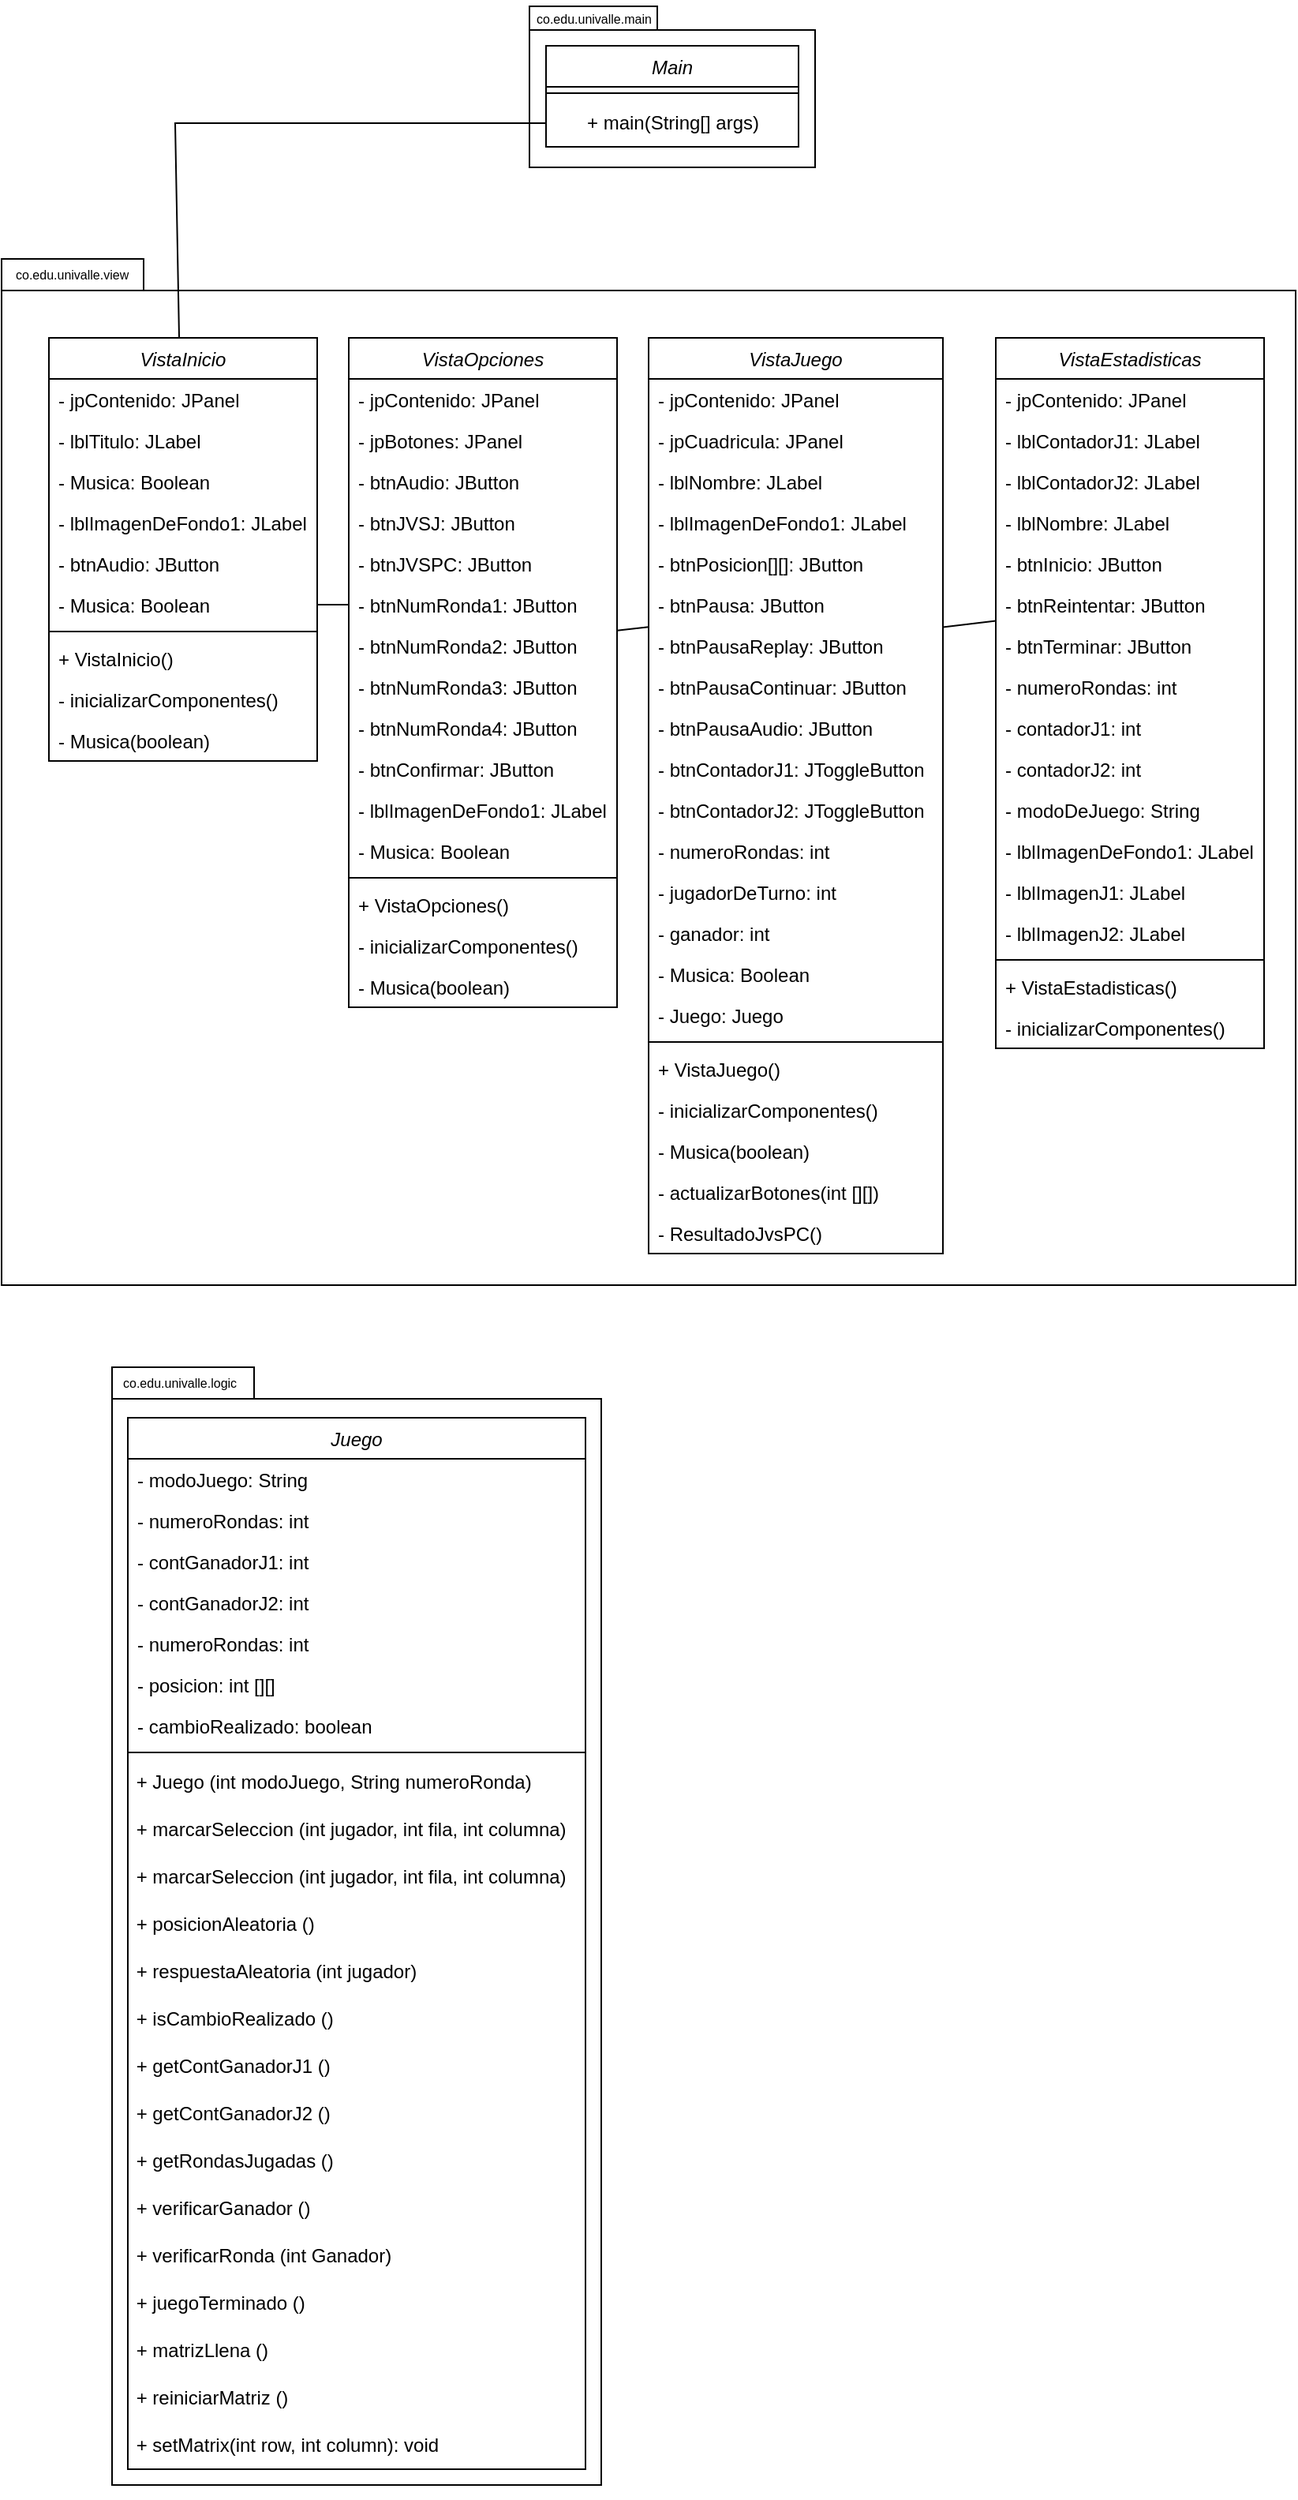 <mxfile version="21.2.7" type="github">
  <diagram id="C5RBs43oDa-KdzZeNtuy" name="Page-1">
    <mxGraphModel dx="2261" dy="756" grid="1" gridSize="10" guides="1" tooltips="1" connect="1" arrows="1" fold="1" page="1" pageScale="1" pageWidth="827" pageHeight="1169" math="0" shadow="0">
      <root>
        <mxCell id="WIyWlLk6GJQsqaUBKTNV-0" />
        <mxCell id="WIyWlLk6GJQsqaUBKTNV-1" parent="WIyWlLk6GJQsqaUBKTNV-0" />
        <mxCell id="8PjbYwyH08GuXPHLSJ2T-105" value="" style="shape=folder;fontStyle=1;spacingTop=10;tabWidth=81;tabHeight=15;tabPosition=left;html=1;whiteSpace=wrap;" parent="WIyWlLk6GJQsqaUBKTNV-1" vertex="1">
          <mxGeometry x="324.5" y="60" width="181" height="102" as="geometry" />
        </mxCell>
        <mxCell id="8PjbYwyH08GuXPHLSJ2T-106" value="" style="shape=folder;fontStyle=1;spacingTop=10;tabWidth=90;tabHeight=20;tabPosition=left;html=1;whiteSpace=wrap;" parent="WIyWlLk6GJQsqaUBKTNV-1" vertex="1">
          <mxGeometry x="60" y="922" width="310" height="708" as="geometry" />
        </mxCell>
        <mxCell id="8PjbYwyH08GuXPHLSJ2T-114" value="" style="shape=folder;fontStyle=1;spacingTop=10;tabWidth=90;tabHeight=20;tabPosition=left;html=1;whiteSpace=wrap;" parent="WIyWlLk6GJQsqaUBKTNV-1" vertex="1">
          <mxGeometry x="-10" y="220" width="820" height="650" as="geometry" />
        </mxCell>
        <mxCell id="8PjbYwyH08GuXPHLSJ2T-115" value="Main" style="swimlane;fontStyle=2;align=center;verticalAlign=top;childLayout=stackLayout;horizontal=1;startSize=26;horizontalStack=0;resizeParent=1;resizeLast=0;collapsible=1;marginBottom=0;rounded=0;shadow=0;strokeWidth=1;" parent="WIyWlLk6GJQsqaUBKTNV-1" vertex="1">
          <mxGeometry x="335" y="85" width="160" height="64" as="geometry">
            <mxRectangle x="300" y="50" width="160" height="26" as="alternateBounds" />
          </mxGeometry>
        </mxCell>
        <mxCell id="8PjbYwyH08GuXPHLSJ2T-116" value="" style="line;html=1;strokeWidth=1;align=left;verticalAlign=middle;spacingTop=-1;spacingLeft=3;spacingRight=3;rotatable=0;labelPosition=right;points=[];portConstraint=eastwest;" parent="8PjbYwyH08GuXPHLSJ2T-115" vertex="1">
          <mxGeometry y="26" width="160" height="8" as="geometry" />
        </mxCell>
        <mxCell id="8PjbYwyH08GuXPHLSJ2T-117" value="+ main(String[] args)" style="text;html=1;align=center;verticalAlign=middle;resizable=0;points=[];autosize=1;strokeColor=none;fillColor=none;" parent="8PjbYwyH08GuXPHLSJ2T-115" vertex="1">
          <mxGeometry y="34" width="160" height="30" as="geometry" />
        </mxCell>
        <mxCell id="8PjbYwyH08GuXPHLSJ2T-118" value="VistaOpciones" style="swimlane;fontStyle=2;align=center;verticalAlign=top;childLayout=stackLayout;horizontal=1;startSize=26;horizontalStack=0;resizeParent=1;resizeLast=0;collapsible=1;marginBottom=0;rounded=0;shadow=0;strokeWidth=1;" parent="WIyWlLk6GJQsqaUBKTNV-1" vertex="1">
          <mxGeometry x="210" y="270" width="170" height="424" as="geometry">
            <mxRectangle x="130" y="380" width="160" height="26" as="alternateBounds" />
          </mxGeometry>
        </mxCell>
        <mxCell id="8PjbYwyH08GuXPHLSJ2T-119" value="- jpContenido: JPanel" style="text;align=left;verticalAlign=top;spacingLeft=4;spacingRight=4;overflow=hidden;rotatable=0;points=[[0,0.5],[1,0.5]];portConstraint=eastwest;" parent="8PjbYwyH08GuXPHLSJ2T-118" vertex="1">
          <mxGeometry y="26" width="170" height="26" as="geometry" />
        </mxCell>
        <mxCell id="CeemszDnTe3rDk2QPJr--4" value="- jpBotones: JPanel" style="text;align=left;verticalAlign=top;spacingLeft=4;spacingRight=4;overflow=hidden;rotatable=0;points=[[0,0.5],[1,0.5]];portConstraint=eastwest;" vertex="1" parent="8PjbYwyH08GuXPHLSJ2T-118">
          <mxGeometry y="52" width="170" height="26" as="geometry" />
        </mxCell>
        <mxCell id="8PjbYwyH08GuXPHLSJ2T-121" value="- btnAudio: JButton" style="text;align=left;verticalAlign=top;spacingLeft=4;spacingRight=4;overflow=hidden;rotatable=0;points=[[0,0.5],[1,0.5]];portConstraint=eastwest;rounded=0;shadow=0;html=0;" parent="8PjbYwyH08GuXPHLSJ2T-118" vertex="1">
          <mxGeometry y="78" width="170" height="26" as="geometry" />
        </mxCell>
        <mxCell id="8PjbYwyH08GuXPHLSJ2T-122" value="- btnJVSJ: JButton" style="text;align=left;verticalAlign=top;spacingLeft=4;spacingRight=4;overflow=hidden;rotatable=0;points=[[0,0.5],[1,0.5]];portConstraint=eastwest;rounded=0;shadow=0;html=0;" parent="8PjbYwyH08GuXPHLSJ2T-118" vertex="1">
          <mxGeometry y="104" width="170" height="26" as="geometry" />
        </mxCell>
        <mxCell id="8PjbYwyH08GuXPHLSJ2T-210" value="- btnJVSPC: JButton" style="text;align=left;verticalAlign=top;spacingLeft=4;spacingRight=4;overflow=hidden;rotatable=0;points=[[0,0.5],[1,0.5]];portConstraint=eastwest;rounded=0;shadow=0;html=0;" parent="8PjbYwyH08GuXPHLSJ2T-118" vertex="1">
          <mxGeometry y="130" width="170" height="26" as="geometry" />
        </mxCell>
        <mxCell id="8PjbYwyH08GuXPHLSJ2T-211" value="- btnNumRonda1: JButton" style="text;align=left;verticalAlign=top;spacingLeft=4;spacingRight=4;overflow=hidden;rotatable=0;points=[[0,0.5],[1,0.5]];portConstraint=eastwest;rounded=0;shadow=0;html=0;" parent="8PjbYwyH08GuXPHLSJ2T-118" vertex="1">
          <mxGeometry y="156" width="170" height="26" as="geometry" />
        </mxCell>
        <mxCell id="8PjbYwyH08GuXPHLSJ2T-212" value="- btnNumRonda2: JButton" style="text;align=left;verticalAlign=top;spacingLeft=4;spacingRight=4;overflow=hidden;rotatable=0;points=[[0,0.5],[1,0.5]];portConstraint=eastwest;rounded=0;shadow=0;html=0;" parent="8PjbYwyH08GuXPHLSJ2T-118" vertex="1">
          <mxGeometry y="182" width="170" height="26" as="geometry" />
        </mxCell>
        <mxCell id="8PjbYwyH08GuXPHLSJ2T-213" value="- btnNumRonda3: JButton" style="text;align=left;verticalAlign=top;spacingLeft=4;spacingRight=4;overflow=hidden;rotatable=0;points=[[0,0.5],[1,0.5]];portConstraint=eastwest;rounded=0;shadow=0;html=0;" parent="8PjbYwyH08GuXPHLSJ2T-118" vertex="1">
          <mxGeometry y="208" width="170" height="26" as="geometry" />
        </mxCell>
        <mxCell id="8PjbYwyH08GuXPHLSJ2T-214" value="- btnNumRonda4: JButton" style="text;align=left;verticalAlign=top;spacingLeft=4;spacingRight=4;overflow=hidden;rotatable=0;points=[[0,0.5],[1,0.5]];portConstraint=eastwest;rounded=0;shadow=0;html=0;" parent="8PjbYwyH08GuXPHLSJ2T-118" vertex="1">
          <mxGeometry y="234" width="170" height="26" as="geometry" />
        </mxCell>
        <mxCell id="CeemszDnTe3rDk2QPJr--5" value="- btnConfirmar: JButton" style="text;align=left;verticalAlign=top;spacingLeft=4;spacingRight=4;overflow=hidden;rotatable=0;points=[[0,0.5],[1,0.5]];portConstraint=eastwest;rounded=0;shadow=0;html=0;" vertex="1" parent="8PjbYwyH08GuXPHLSJ2T-118">
          <mxGeometry y="260" width="170" height="26" as="geometry" />
        </mxCell>
        <mxCell id="CeemszDnTe3rDk2QPJr--6" value="- lblImagenDeFondo1: JLabel" style="text;align=left;verticalAlign=top;spacingLeft=4;spacingRight=4;overflow=hidden;rotatable=0;points=[[0,0.5],[1,0.5]];portConstraint=eastwest;rounded=0;shadow=0;html=0;" vertex="1" parent="8PjbYwyH08GuXPHLSJ2T-118">
          <mxGeometry y="286" width="170" height="26" as="geometry" />
        </mxCell>
        <mxCell id="CeemszDnTe3rDk2QPJr--7" value="- Musica: Boolean" style="text;align=left;verticalAlign=top;spacingLeft=4;spacingRight=4;overflow=hidden;rotatable=0;points=[[0,0.5],[1,0.5]];portConstraint=eastwest;rounded=0;shadow=0;html=0;" vertex="1" parent="8PjbYwyH08GuXPHLSJ2T-118">
          <mxGeometry y="312" width="170" height="26" as="geometry" />
        </mxCell>
        <mxCell id="8PjbYwyH08GuXPHLSJ2T-123" value="" style="line;html=1;strokeWidth=1;align=left;verticalAlign=middle;spacingTop=-1;spacingLeft=3;spacingRight=3;rotatable=0;labelPosition=right;points=[];portConstraint=eastwest;" parent="8PjbYwyH08GuXPHLSJ2T-118" vertex="1">
          <mxGeometry y="338" width="170" height="8" as="geometry" />
        </mxCell>
        <mxCell id="8PjbYwyH08GuXPHLSJ2T-124" value="+ VistaOpciones()" style="text;align=left;verticalAlign=top;spacingLeft=4;spacingRight=4;overflow=hidden;rotatable=0;points=[[0,0.5],[1,0.5]];portConstraint=eastwest;" parent="8PjbYwyH08GuXPHLSJ2T-118" vertex="1">
          <mxGeometry y="346" width="170" height="26" as="geometry" />
        </mxCell>
        <mxCell id="8PjbYwyH08GuXPHLSJ2T-125" value="- inicializarComponentes()" style="text;align=left;verticalAlign=top;spacingLeft=4;spacingRight=4;overflow=hidden;rotatable=0;points=[[0,0.5],[1,0.5]];portConstraint=eastwest;" parent="8PjbYwyH08GuXPHLSJ2T-118" vertex="1">
          <mxGeometry y="372" width="170" height="26" as="geometry" />
        </mxCell>
        <mxCell id="CeemszDnTe3rDk2QPJr--1" value="- Musica(boolean)" style="text;align=left;verticalAlign=top;spacingLeft=4;spacingRight=4;overflow=hidden;rotatable=0;points=[[0,0.5],[1,0.5]];portConstraint=eastwest;" vertex="1" parent="8PjbYwyH08GuXPHLSJ2T-118">
          <mxGeometry y="398" width="170" height="26" as="geometry" />
        </mxCell>
        <mxCell id="8PjbYwyH08GuXPHLSJ2T-126" value="Juego" style="swimlane;fontStyle=2;align=center;verticalAlign=top;childLayout=stackLayout;horizontal=1;startSize=26;horizontalStack=0;resizeParent=1;resizeLast=0;collapsible=1;marginBottom=0;rounded=0;shadow=0;strokeWidth=1;" parent="WIyWlLk6GJQsqaUBKTNV-1" vertex="1">
          <mxGeometry x="70" y="954" width="290" height="666" as="geometry">
            <mxRectangle x="340" y="380" width="170" height="26" as="alternateBounds" />
          </mxGeometry>
        </mxCell>
        <mxCell id="8PjbYwyH08GuXPHLSJ2T-138" value="- modoJuego: String" style="text;align=left;verticalAlign=top;spacingLeft=4;spacingRight=4;overflow=hidden;rotatable=0;points=[[0,0.5],[1,0.5]];portConstraint=eastwest;" parent="8PjbYwyH08GuXPHLSJ2T-126" vertex="1">
          <mxGeometry y="26" width="290" height="26" as="geometry" />
        </mxCell>
        <mxCell id="8PjbYwyH08GuXPHLSJ2T-139" value="- numeroRondas: int" style="text;align=left;verticalAlign=top;spacingLeft=4;spacingRight=4;overflow=hidden;rotatable=0;points=[[0,0.5],[1,0.5]];portConstraint=eastwest;" parent="8PjbYwyH08GuXPHLSJ2T-126" vertex="1">
          <mxGeometry y="52" width="290" height="26" as="geometry" />
        </mxCell>
        <mxCell id="CeemszDnTe3rDk2QPJr--27" value="- contGanadorJ1: int" style="text;align=left;verticalAlign=top;spacingLeft=4;spacingRight=4;overflow=hidden;rotatable=0;points=[[0,0.5],[1,0.5]];portConstraint=eastwest;" vertex="1" parent="8PjbYwyH08GuXPHLSJ2T-126">
          <mxGeometry y="78" width="290" height="26" as="geometry" />
        </mxCell>
        <mxCell id="CeemszDnTe3rDk2QPJr--28" value="- contGanadorJ2: int" style="text;align=left;verticalAlign=top;spacingLeft=4;spacingRight=4;overflow=hidden;rotatable=0;points=[[0,0.5],[1,0.5]];portConstraint=eastwest;" vertex="1" parent="8PjbYwyH08GuXPHLSJ2T-126">
          <mxGeometry y="104" width="290" height="26" as="geometry" />
        </mxCell>
        <mxCell id="CeemszDnTe3rDk2QPJr--29" value="- numeroRondas: int" style="text;align=left;verticalAlign=top;spacingLeft=4;spacingRight=4;overflow=hidden;rotatable=0;points=[[0,0.5],[1,0.5]];portConstraint=eastwest;" vertex="1" parent="8PjbYwyH08GuXPHLSJ2T-126">
          <mxGeometry y="130" width="290" height="26" as="geometry" />
        </mxCell>
        <mxCell id="CeemszDnTe3rDk2QPJr--30" value="- posicion: int [][]" style="text;align=left;verticalAlign=top;spacingLeft=4;spacingRight=4;overflow=hidden;rotatable=0;points=[[0,0.5],[1,0.5]];portConstraint=eastwest;" vertex="1" parent="8PjbYwyH08GuXPHLSJ2T-126">
          <mxGeometry y="156" width="290" height="26" as="geometry" />
        </mxCell>
        <mxCell id="CeemszDnTe3rDk2QPJr--31" value="- cambioRealizado: boolean" style="text;align=left;verticalAlign=top;spacingLeft=4;spacingRight=4;overflow=hidden;rotatable=0;points=[[0,0.5],[1,0.5]];portConstraint=eastwest;" vertex="1" parent="8PjbYwyH08GuXPHLSJ2T-126">
          <mxGeometry y="182" width="290" height="26" as="geometry" />
        </mxCell>
        <mxCell id="8PjbYwyH08GuXPHLSJ2T-142" value="" style="line;html=1;strokeWidth=1;align=left;verticalAlign=middle;spacingTop=-1;spacingLeft=3;spacingRight=3;rotatable=0;labelPosition=right;points=[];portConstraint=eastwest;" parent="8PjbYwyH08GuXPHLSJ2T-126" vertex="1">
          <mxGeometry y="208" width="290" height="8" as="geometry" />
        </mxCell>
        <mxCell id="8PjbYwyH08GuXPHLSJ2T-143" value="&amp;nbsp;+ Juego (int modoJuego, String numeroRonda)" style="text;html=1;align=left;verticalAlign=middle;resizable=0;points=[];autosize=1;strokeColor=none;fillColor=none;" parent="8PjbYwyH08GuXPHLSJ2T-126" vertex="1">
          <mxGeometry y="216" width="290" height="30" as="geometry" />
        </mxCell>
        <mxCell id="CeemszDnTe3rDk2QPJr--32" value="&amp;nbsp;+ marcarSeleccion (int jugador, int fila, int columna)" style="text;html=1;align=left;verticalAlign=middle;resizable=0;points=[];autosize=1;strokeColor=none;fillColor=none;" vertex="1" parent="8PjbYwyH08GuXPHLSJ2T-126">
          <mxGeometry y="246" width="290" height="30" as="geometry" />
        </mxCell>
        <mxCell id="CeemszDnTe3rDk2QPJr--33" value="&amp;nbsp;+ marcarSeleccion (int jugador, int fila, int columna)" style="text;html=1;align=left;verticalAlign=middle;resizable=0;points=[];autosize=1;strokeColor=none;fillColor=none;" vertex="1" parent="8PjbYwyH08GuXPHLSJ2T-126">
          <mxGeometry y="276" width="290" height="30" as="geometry" />
        </mxCell>
        <mxCell id="CeemszDnTe3rDk2QPJr--34" value="&amp;nbsp;+ posicionAleatoria ()" style="text;html=1;align=left;verticalAlign=middle;resizable=0;points=[];autosize=1;strokeColor=none;fillColor=none;" vertex="1" parent="8PjbYwyH08GuXPHLSJ2T-126">
          <mxGeometry y="306" width="290" height="30" as="geometry" />
        </mxCell>
        <mxCell id="CeemszDnTe3rDk2QPJr--35" value="&amp;nbsp;+ respuestaAleatoria (int jugador)" style="text;html=1;align=left;verticalAlign=middle;resizable=0;points=[];autosize=1;strokeColor=none;fillColor=none;" vertex="1" parent="8PjbYwyH08GuXPHLSJ2T-126">
          <mxGeometry y="336" width="290" height="30" as="geometry" />
        </mxCell>
        <mxCell id="CeemszDnTe3rDk2QPJr--36" value="&amp;nbsp;+ isCambioRealizado ()" style="text;html=1;align=left;verticalAlign=middle;resizable=0;points=[];autosize=1;strokeColor=none;fillColor=none;" vertex="1" parent="8PjbYwyH08GuXPHLSJ2T-126">
          <mxGeometry y="366" width="290" height="30" as="geometry" />
        </mxCell>
        <mxCell id="CeemszDnTe3rDk2QPJr--37" value="&amp;nbsp;+ getContGanadorJ1 ()" style="text;html=1;align=left;verticalAlign=middle;resizable=0;points=[];autosize=1;strokeColor=none;fillColor=none;" vertex="1" parent="8PjbYwyH08GuXPHLSJ2T-126">
          <mxGeometry y="396" width="290" height="30" as="geometry" />
        </mxCell>
        <mxCell id="CeemszDnTe3rDk2QPJr--38" value="&amp;nbsp;+ getContGanadorJ2 ()" style="text;html=1;align=left;verticalAlign=middle;resizable=0;points=[];autosize=1;strokeColor=none;fillColor=none;" vertex="1" parent="8PjbYwyH08GuXPHLSJ2T-126">
          <mxGeometry y="426" width="290" height="30" as="geometry" />
        </mxCell>
        <mxCell id="CeemszDnTe3rDk2QPJr--39" value="&amp;nbsp;+ getRondasJugadas ()" style="text;html=1;align=left;verticalAlign=middle;resizable=0;points=[];autosize=1;strokeColor=none;fillColor=none;" vertex="1" parent="8PjbYwyH08GuXPHLSJ2T-126">
          <mxGeometry y="456" width="290" height="30" as="geometry" />
        </mxCell>
        <mxCell id="CeemszDnTe3rDk2QPJr--41" value="&amp;nbsp;+ verificarGanador ()" style="text;html=1;align=left;verticalAlign=middle;resizable=0;points=[];autosize=1;strokeColor=none;fillColor=none;" vertex="1" parent="8PjbYwyH08GuXPHLSJ2T-126">
          <mxGeometry y="486" width="290" height="30" as="geometry" />
        </mxCell>
        <mxCell id="CeemszDnTe3rDk2QPJr--42" value="&amp;nbsp;+ verificarRonda (int Ganador)" style="text;html=1;align=left;verticalAlign=middle;resizable=0;points=[];autosize=1;strokeColor=none;fillColor=none;" vertex="1" parent="8PjbYwyH08GuXPHLSJ2T-126">
          <mxGeometry y="516" width="290" height="30" as="geometry" />
        </mxCell>
        <mxCell id="CeemszDnTe3rDk2QPJr--43" value="&amp;nbsp;+ juegoTerminado ()" style="text;html=1;align=left;verticalAlign=middle;resizable=0;points=[];autosize=1;strokeColor=none;fillColor=none;" vertex="1" parent="8PjbYwyH08GuXPHLSJ2T-126">
          <mxGeometry y="546" width="290" height="30" as="geometry" />
        </mxCell>
        <mxCell id="CeemszDnTe3rDk2QPJr--44" value="&amp;nbsp;+ matrizLlena ()" style="text;html=1;align=left;verticalAlign=middle;resizable=0;points=[];autosize=1;strokeColor=none;fillColor=none;" vertex="1" parent="8PjbYwyH08GuXPHLSJ2T-126">
          <mxGeometry y="576" width="290" height="30" as="geometry" />
        </mxCell>
        <mxCell id="CeemszDnTe3rDk2QPJr--45" value="&amp;nbsp;+ reiniciarMatriz ()" style="text;html=1;align=left;verticalAlign=middle;resizable=0;points=[];autosize=1;strokeColor=none;fillColor=none;" vertex="1" parent="8PjbYwyH08GuXPHLSJ2T-126">
          <mxGeometry y="606" width="290" height="30" as="geometry" />
        </mxCell>
        <mxCell id="8PjbYwyH08GuXPHLSJ2T-144" value="&amp;nbsp;+ setMatrix(int row, int column): void" style="text;html=1;align=left;verticalAlign=middle;resizable=0;points=[];autosize=1;strokeColor=none;fillColor=none;" parent="8PjbYwyH08GuXPHLSJ2T-126" vertex="1">
          <mxGeometry y="636" width="290" height="30" as="geometry" />
        </mxCell>
        <mxCell id="8PjbYwyH08GuXPHLSJ2T-150" value="VistaInicio" style="swimlane;fontStyle=2;align=center;verticalAlign=top;childLayout=stackLayout;horizontal=1;startSize=26;horizontalStack=0;resizeParent=1;resizeLast=0;collapsible=1;marginBottom=0;rounded=0;shadow=0;strokeWidth=1;" parent="WIyWlLk6GJQsqaUBKTNV-1" vertex="1">
          <mxGeometry x="20" y="270" width="170" height="268" as="geometry">
            <mxRectangle x="550" y="140" width="160" height="26" as="alternateBounds" />
          </mxGeometry>
        </mxCell>
        <mxCell id="8PjbYwyH08GuXPHLSJ2T-151" value="- jpContenido: JPanel" style="text;align=left;verticalAlign=top;spacingLeft=4;spacingRight=4;overflow=hidden;rotatable=0;points=[[0,0.5],[1,0.5]];portConstraint=eastwest;" parent="8PjbYwyH08GuXPHLSJ2T-150" vertex="1">
          <mxGeometry y="26" width="170" height="26" as="geometry" />
        </mxCell>
        <mxCell id="8PjbYwyH08GuXPHLSJ2T-152" value="- lblTitulo: JLabel" style="text;align=left;verticalAlign=top;spacingLeft=4;spacingRight=4;overflow=hidden;rotatable=0;points=[[0,0.5],[1,0.5]];portConstraint=eastwest;" parent="8PjbYwyH08GuXPHLSJ2T-150" vertex="1">
          <mxGeometry y="52" width="170" height="26" as="geometry" />
        </mxCell>
        <mxCell id="CeemszDnTe3rDk2QPJr--2" value="- Musica: Boolean" style="text;align=left;verticalAlign=top;spacingLeft=4;spacingRight=4;overflow=hidden;rotatable=0;points=[[0,0.5],[1,0.5]];portConstraint=eastwest;rounded=0;shadow=0;html=0;" vertex="1" parent="8PjbYwyH08GuXPHLSJ2T-150">
          <mxGeometry y="78" width="170" height="26" as="geometry" />
        </mxCell>
        <mxCell id="8PjbYwyH08GuXPHLSJ2T-154" value="- lblImagenDeFondo1: JLabel" style="text;align=left;verticalAlign=top;spacingLeft=4;spacingRight=4;overflow=hidden;rotatable=0;points=[[0,0.5],[1,0.5]];portConstraint=eastwest;rounded=0;shadow=0;html=0;" parent="8PjbYwyH08GuXPHLSJ2T-150" vertex="1">
          <mxGeometry y="104" width="170" height="26" as="geometry" />
        </mxCell>
        <mxCell id="8PjbYwyH08GuXPHLSJ2T-155" value="- btnAudio: JButton" style="text;align=left;verticalAlign=top;spacingLeft=4;spacingRight=4;overflow=hidden;rotatable=0;points=[[0,0.5],[1,0.5]];portConstraint=eastwest;rounded=0;shadow=0;html=0;" parent="8PjbYwyH08GuXPHLSJ2T-150" vertex="1">
          <mxGeometry y="130" width="170" height="26" as="geometry" />
        </mxCell>
        <mxCell id="CeemszDnTe3rDk2QPJr--3" value="- Musica: Boolean" style="text;align=left;verticalAlign=top;spacingLeft=4;spacingRight=4;overflow=hidden;rotatable=0;points=[[0,0.5],[1,0.5]];portConstraint=eastwest;rounded=0;shadow=0;html=0;" vertex="1" parent="8PjbYwyH08GuXPHLSJ2T-150">
          <mxGeometry y="156" width="170" height="26" as="geometry" />
        </mxCell>
        <mxCell id="8PjbYwyH08GuXPHLSJ2T-156" value="" style="line;html=1;strokeWidth=1;align=left;verticalAlign=middle;spacingTop=-1;spacingLeft=3;spacingRight=3;rotatable=0;labelPosition=right;points=[];portConstraint=eastwest;" parent="8PjbYwyH08GuXPHLSJ2T-150" vertex="1">
          <mxGeometry y="182" width="170" height="8" as="geometry" />
        </mxCell>
        <mxCell id="8PjbYwyH08GuXPHLSJ2T-157" value="+ VistaInicio()" style="text;align=left;verticalAlign=top;spacingLeft=4;spacingRight=4;overflow=hidden;rotatable=0;points=[[0,0.5],[1,0.5]];portConstraint=eastwest;" parent="8PjbYwyH08GuXPHLSJ2T-150" vertex="1">
          <mxGeometry y="190" width="170" height="26" as="geometry" />
        </mxCell>
        <mxCell id="8PjbYwyH08GuXPHLSJ2T-158" value="- inicializarComponentes()" style="text;align=left;verticalAlign=top;spacingLeft=4;spacingRight=4;overflow=hidden;rotatable=0;points=[[0,0.5],[1,0.5]];portConstraint=eastwest;" parent="8PjbYwyH08GuXPHLSJ2T-150" vertex="1">
          <mxGeometry y="216" width="170" height="26" as="geometry" />
        </mxCell>
        <mxCell id="CeemszDnTe3rDk2QPJr--0" value="- Musica(boolean)" style="text;align=left;verticalAlign=top;spacingLeft=4;spacingRight=4;overflow=hidden;rotatable=0;points=[[0,0.5],[1,0.5]];portConstraint=eastwest;" vertex="1" parent="8PjbYwyH08GuXPHLSJ2T-150">
          <mxGeometry y="242" width="170" height="26" as="geometry" />
        </mxCell>
        <mxCell id="8PjbYwyH08GuXPHLSJ2T-159" value="VistaJuego" style="swimlane;fontStyle=2;align=center;verticalAlign=top;childLayout=stackLayout;horizontal=1;startSize=26;horizontalStack=0;resizeParent=1;resizeLast=0;collapsible=1;marginBottom=0;rounded=0;shadow=0;strokeWidth=1;" parent="WIyWlLk6GJQsqaUBKTNV-1" vertex="1">
          <mxGeometry x="400" y="270" width="186.5" height="580" as="geometry">
            <mxRectangle x="550" y="140" width="160" height="26" as="alternateBounds" />
          </mxGeometry>
        </mxCell>
        <mxCell id="8PjbYwyH08GuXPHLSJ2T-160" value="- jpContenido: JPanel" style="text;align=left;verticalAlign=top;spacingLeft=4;spacingRight=4;overflow=hidden;rotatable=0;points=[[0,0.5],[1,0.5]];portConstraint=eastwest;" parent="8PjbYwyH08GuXPHLSJ2T-159" vertex="1">
          <mxGeometry y="26" width="186.5" height="26" as="geometry" />
        </mxCell>
        <mxCell id="8PjbYwyH08GuXPHLSJ2T-216" value="- jpCuadricula: JPanel" style="text;align=left;verticalAlign=top;spacingLeft=4;spacingRight=4;overflow=hidden;rotatable=0;points=[[0,0.5],[1,0.5]];portConstraint=eastwest;" parent="8PjbYwyH08GuXPHLSJ2T-159" vertex="1">
          <mxGeometry y="52" width="186.5" height="26" as="geometry" />
        </mxCell>
        <mxCell id="8PjbYwyH08GuXPHLSJ2T-161" value="- lblNombre: JLabel" style="text;align=left;verticalAlign=top;spacingLeft=4;spacingRight=4;overflow=hidden;rotatable=0;points=[[0,0.5],[1,0.5]];portConstraint=eastwest;" parent="8PjbYwyH08GuXPHLSJ2T-159" vertex="1">
          <mxGeometry y="78" width="186.5" height="26" as="geometry" />
        </mxCell>
        <mxCell id="CeemszDnTe3rDk2QPJr--9" value="- lblImagenDeFondo1: JLabel" style="text;align=left;verticalAlign=top;spacingLeft=4;spacingRight=4;overflow=hidden;rotatable=0;points=[[0,0.5],[1,0.5]];portConstraint=eastwest;rounded=0;shadow=0;html=0;" vertex="1" parent="8PjbYwyH08GuXPHLSJ2T-159">
          <mxGeometry y="104" width="186.5" height="26" as="geometry" />
        </mxCell>
        <mxCell id="M9V2sogQ8tPhDaWepZtw-0" value="- btnPosicion[][]: JButton" style="text;align=left;verticalAlign=top;spacingLeft=4;spacingRight=4;overflow=hidden;rotatable=0;points=[[0,0.5],[1,0.5]];portConstraint=eastwest;rounded=0;shadow=0;html=0;" parent="8PjbYwyH08GuXPHLSJ2T-159" vertex="1">
          <mxGeometry y="130" width="186.5" height="26" as="geometry" />
        </mxCell>
        <mxCell id="8PjbYwyH08GuXPHLSJ2T-224" value="- btnPausa: JButton" style="text;align=left;verticalAlign=top;spacingLeft=4;spacingRight=4;overflow=hidden;rotatable=0;points=[[0,0.5],[1,0.5]];portConstraint=eastwest;rounded=0;shadow=0;html=0;" parent="8PjbYwyH08GuXPHLSJ2T-159" vertex="1">
          <mxGeometry y="156" width="186.5" height="26" as="geometry" />
        </mxCell>
        <mxCell id="CeemszDnTe3rDk2QPJr--10" value="- btnPausaReplay: JButton" style="text;align=left;verticalAlign=top;spacingLeft=4;spacingRight=4;overflow=hidden;rotatable=0;points=[[0,0.5],[1,0.5]];portConstraint=eastwest;rounded=0;shadow=0;html=0;" vertex="1" parent="8PjbYwyH08GuXPHLSJ2T-159">
          <mxGeometry y="182" width="186.5" height="26" as="geometry" />
        </mxCell>
        <mxCell id="CeemszDnTe3rDk2QPJr--11" value="- btnPausaContinuar: JButton" style="text;align=left;verticalAlign=top;spacingLeft=4;spacingRight=4;overflow=hidden;rotatable=0;points=[[0,0.5],[1,0.5]];portConstraint=eastwest;rounded=0;shadow=0;html=0;" vertex="1" parent="8PjbYwyH08GuXPHLSJ2T-159">
          <mxGeometry y="208" width="186.5" height="26" as="geometry" />
        </mxCell>
        <mxCell id="CeemszDnTe3rDk2QPJr--12" value="- btnPausaAudio: JButton" style="text;align=left;verticalAlign=top;spacingLeft=4;spacingRight=4;overflow=hidden;rotatable=0;points=[[0,0.5],[1,0.5]];portConstraint=eastwest;rounded=0;shadow=0;html=0;" vertex="1" parent="8PjbYwyH08GuXPHLSJ2T-159">
          <mxGeometry y="234" width="186.5" height="26" as="geometry" />
        </mxCell>
        <mxCell id="8PjbYwyH08GuXPHLSJ2T-163" value="- btnContadorJ1: JToggleButton" style="text;align=left;verticalAlign=top;spacingLeft=4;spacingRight=4;overflow=hidden;rotatable=0;points=[[0,0.5],[1,0.5]];portConstraint=eastwest;" parent="8PjbYwyH08GuXPHLSJ2T-159" vertex="1">
          <mxGeometry y="260" width="186.5" height="26" as="geometry" />
        </mxCell>
        <mxCell id="8PjbYwyH08GuXPHLSJ2T-221" value="- btnContadorJ2: JToggleButton" style="text;align=left;verticalAlign=top;spacingLeft=4;spacingRight=4;overflow=hidden;rotatable=0;points=[[0,0.5],[1,0.5]];portConstraint=eastwest;" parent="8PjbYwyH08GuXPHLSJ2T-159" vertex="1">
          <mxGeometry y="286" width="186.5" height="26" as="geometry" />
        </mxCell>
        <mxCell id="nbXhEYv10F1pVbuz2Mw6-0" value="- numeroRondas: int" style="text;align=left;verticalAlign=top;spacingLeft=4;spacingRight=4;overflow=hidden;rotatable=0;points=[[0,0.5],[1,0.5]];portConstraint=eastwest;" parent="8PjbYwyH08GuXPHLSJ2T-159" vertex="1">
          <mxGeometry y="312" width="186.5" height="26" as="geometry" />
        </mxCell>
        <mxCell id="nbXhEYv10F1pVbuz2Mw6-1" value="- jugadorDeTurno: int" style="text;align=left;verticalAlign=top;spacingLeft=4;spacingRight=4;overflow=hidden;rotatable=0;points=[[0,0.5],[1,0.5]];portConstraint=eastwest;" parent="8PjbYwyH08GuXPHLSJ2T-159" vertex="1">
          <mxGeometry y="338" width="186.5" height="26" as="geometry" />
        </mxCell>
        <mxCell id="CeemszDnTe3rDk2QPJr--13" value="- ganador: int" style="text;align=left;verticalAlign=top;spacingLeft=4;spacingRight=4;overflow=hidden;rotatable=0;points=[[0,0.5],[1,0.5]];portConstraint=eastwest;" vertex="1" parent="8PjbYwyH08GuXPHLSJ2T-159">
          <mxGeometry y="364" width="186.5" height="26" as="geometry" />
        </mxCell>
        <mxCell id="CeemszDnTe3rDk2QPJr--14" value="- Musica: Boolean" style="text;align=left;verticalAlign=top;spacingLeft=4;spacingRight=4;overflow=hidden;rotatable=0;points=[[0,0.5],[1,0.5]];portConstraint=eastwest;rounded=0;shadow=0;html=0;" vertex="1" parent="8PjbYwyH08GuXPHLSJ2T-159">
          <mxGeometry y="390" width="186.5" height="26" as="geometry" />
        </mxCell>
        <mxCell id="CeemszDnTe3rDk2QPJr--15" value="- Juego: Juego" style="text;align=left;verticalAlign=top;spacingLeft=4;spacingRight=4;overflow=hidden;rotatable=0;points=[[0,0.5],[1,0.5]];portConstraint=eastwest;rounded=0;shadow=0;html=0;" vertex="1" parent="8PjbYwyH08GuXPHLSJ2T-159">
          <mxGeometry y="416" width="186.5" height="26" as="geometry" />
        </mxCell>
        <mxCell id="8PjbYwyH08GuXPHLSJ2T-168" value="" style="line;html=1;strokeWidth=1;align=left;verticalAlign=middle;spacingTop=-1;spacingLeft=3;spacingRight=3;rotatable=0;labelPosition=right;points=[];portConstraint=eastwest;" parent="8PjbYwyH08GuXPHLSJ2T-159" vertex="1">
          <mxGeometry y="442" width="186.5" height="8" as="geometry" />
        </mxCell>
        <mxCell id="8PjbYwyH08GuXPHLSJ2T-169" value="+ VistaJuego()" style="text;align=left;verticalAlign=top;spacingLeft=4;spacingRight=4;overflow=hidden;rotatable=0;points=[[0,0.5],[1,0.5]];portConstraint=eastwest;" parent="8PjbYwyH08GuXPHLSJ2T-159" vertex="1">
          <mxGeometry y="450" width="186.5" height="26" as="geometry" />
        </mxCell>
        <mxCell id="8PjbYwyH08GuXPHLSJ2T-170" value="- inicializarComponentes()" style="text;align=left;verticalAlign=top;spacingLeft=4;spacingRight=4;overflow=hidden;rotatable=0;points=[[0,0.5],[1,0.5]];portConstraint=eastwest;" parent="8PjbYwyH08GuXPHLSJ2T-159" vertex="1">
          <mxGeometry y="476" width="186.5" height="26" as="geometry" />
        </mxCell>
        <mxCell id="CeemszDnTe3rDk2QPJr--16" value="- Musica(boolean)" style="text;align=left;verticalAlign=top;spacingLeft=4;spacingRight=4;overflow=hidden;rotatable=0;points=[[0,0.5],[1,0.5]];portConstraint=eastwest;" vertex="1" parent="8PjbYwyH08GuXPHLSJ2T-159">
          <mxGeometry y="502" width="186.5" height="26" as="geometry" />
        </mxCell>
        <mxCell id="CeemszDnTe3rDk2QPJr--17" value="- actualizarBotones(int [][])" style="text;align=left;verticalAlign=top;spacingLeft=4;spacingRight=4;overflow=hidden;rotatable=0;points=[[0,0.5],[1,0.5]];portConstraint=eastwest;" vertex="1" parent="8PjbYwyH08GuXPHLSJ2T-159">
          <mxGeometry y="528" width="186.5" height="26" as="geometry" />
        </mxCell>
        <mxCell id="CeemszDnTe3rDk2QPJr--18" value="- ResultadoJvsPC()" style="text;align=left;verticalAlign=top;spacingLeft=4;spacingRight=4;overflow=hidden;rotatable=0;points=[[0,0.5],[1,0.5]];portConstraint=eastwest;" vertex="1" parent="8PjbYwyH08GuXPHLSJ2T-159">
          <mxGeometry y="554" width="186.5" height="26" as="geometry" />
        </mxCell>
        <mxCell id="8PjbYwyH08GuXPHLSJ2T-204" value="&lt;font style=&quot;font-size: 8px;&quot;&gt;co.edu.univalle.logic&lt;/font&gt;" style="text;html=1;align=left;verticalAlign=bottom;resizable=0;points=[];autosize=1;strokeColor=none;fillColor=none;fontSize=8;" parent="WIyWlLk6GJQsqaUBKTNV-1" vertex="1">
          <mxGeometry x="65" y="920" width="100" height="20" as="geometry" />
        </mxCell>
        <mxCell id="8PjbYwyH08GuXPHLSJ2T-205" value="&lt;font style=&quot;font-size: 8px;&quot;&gt;co.edu.univalle.view&lt;/font&gt;" style="text;html=1;align=left;verticalAlign=bottom;resizable=0;points=[];autosize=1;strokeColor=none;fillColor=none;fontSize=8;" parent="WIyWlLk6GJQsqaUBKTNV-1" vertex="1">
          <mxGeometry x="-3" y="218" width="100" height="20" as="geometry" />
        </mxCell>
        <mxCell id="8PjbYwyH08GuXPHLSJ2T-206" value="&lt;font style=&quot;font-size: 8px;&quot;&gt;co.edu.univalle.main&lt;/font&gt;" style="text;html=1;align=left;verticalAlign=bottom;resizable=0;points=[];autosize=1;strokeColor=none;fillColor=none;fontSize=8;" parent="WIyWlLk6GJQsqaUBKTNV-1" vertex="1">
          <mxGeometry x="327" y="56" width="100" height="20" as="geometry" />
        </mxCell>
        <mxCell id="8PjbYwyH08GuXPHLSJ2T-209" style="edgeStyle=orthogonalEdgeStyle;rounded=0;orthogonalLoop=1;jettySize=auto;html=1;exitX=0.5;exitY=1;exitDx=0;exitDy=0;exitPerimeter=0;" parent="WIyWlLk6GJQsqaUBKTNV-1" source="8PjbYwyH08GuXPHLSJ2T-106" target="8PjbYwyH08GuXPHLSJ2T-106" edge="1">
          <mxGeometry relative="1" as="geometry" />
        </mxCell>
        <mxCell id="8PjbYwyH08GuXPHLSJ2T-215" value="" style="endArrow=none;html=1;rounded=0;" parent="WIyWlLk6GJQsqaUBKTNV-1" source="8PjbYwyH08GuXPHLSJ2T-150" target="8PjbYwyH08GuXPHLSJ2T-117" edge="1">
          <mxGeometry width="50" height="50" relative="1" as="geometry">
            <mxPoint x="390" y="380" as="sourcePoint" />
            <mxPoint x="440" y="330" as="targetPoint" />
            <Array as="points">
              <mxPoint x="100" y="134" />
            </Array>
          </mxGeometry>
        </mxCell>
        <mxCell id="8PjbYwyH08GuXPHLSJ2T-225" value="VistaEstadisticas" style="swimlane;fontStyle=2;align=center;verticalAlign=top;childLayout=stackLayout;horizontal=1;startSize=26;horizontalStack=0;resizeParent=1;resizeLast=0;collapsible=1;marginBottom=0;rounded=0;shadow=0;strokeWidth=1;" parent="WIyWlLk6GJQsqaUBKTNV-1" vertex="1">
          <mxGeometry x="620" y="270" width="170" height="450" as="geometry">
            <mxRectangle x="130" y="380" width="160" height="26" as="alternateBounds" />
          </mxGeometry>
        </mxCell>
        <mxCell id="8PjbYwyH08GuXPHLSJ2T-226" value="- jpContenido: JPanel" style="text;align=left;verticalAlign=top;spacingLeft=4;spacingRight=4;overflow=hidden;rotatable=0;points=[[0,0.5],[1,0.5]];portConstraint=eastwest;" parent="8PjbYwyH08GuXPHLSJ2T-225" vertex="1">
          <mxGeometry y="26" width="170" height="26" as="geometry" />
        </mxCell>
        <mxCell id="M9V2sogQ8tPhDaWepZtw-1" value="- lblContadorJ1: JLabel" style="text;align=left;verticalAlign=top;spacingLeft=4;spacingRight=4;overflow=hidden;rotatable=0;points=[[0,0.5],[1,0.5]];portConstraint=eastwest;" parent="8PjbYwyH08GuXPHLSJ2T-225" vertex="1">
          <mxGeometry y="52" width="170" height="26" as="geometry" />
        </mxCell>
        <mxCell id="8PjbYwyH08GuXPHLSJ2T-241" value="- lblContadorJ2: JLabel" style="text;align=left;verticalAlign=top;spacingLeft=4;spacingRight=4;overflow=hidden;rotatable=0;points=[[0,0.5],[1,0.5]];portConstraint=eastwest;" parent="8PjbYwyH08GuXPHLSJ2T-225" vertex="1">
          <mxGeometry y="78" width="170" height="26" as="geometry" />
        </mxCell>
        <mxCell id="8PjbYwyH08GuXPHLSJ2T-242" value="- lblNombre: JLabel" style="text;align=left;verticalAlign=top;spacingLeft=4;spacingRight=4;overflow=hidden;rotatable=0;points=[[0,0.5],[1,0.5]];portConstraint=eastwest;" parent="8PjbYwyH08GuXPHLSJ2T-225" vertex="1">
          <mxGeometry y="104" width="170" height="26" as="geometry" />
        </mxCell>
        <mxCell id="8PjbYwyH08GuXPHLSJ2T-230" value="- btnInicio: JButton" style="text;align=left;verticalAlign=top;spacingLeft=4;spacingRight=4;overflow=hidden;rotatable=0;points=[[0,0.5],[1,0.5]];portConstraint=eastwest;rounded=0;shadow=0;html=0;" parent="8PjbYwyH08GuXPHLSJ2T-225" vertex="1">
          <mxGeometry y="130" width="170" height="26" as="geometry" />
        </mxCell>
        <mxCell id="8PjbYwyH08GuXPHLSJ2T-231" value="- btnReintentar: JButton" style="text;align=left;verticalAlign=top;spacingLeft=4;spacingRight=4;overflow=hidden;rotatable=0;points=[[0,0.5],[1,0.5]];portConstraint=eastwest;rounded=0;shadow=0;html=0;" parent="8PjbYwyH08GuXPHLSJ2T-225" vertex="1">
          <mxGeometry y="156" width="170" height="26" as="geometry" />
        </mxCell>
        <mxCell id="8PjbYwyH08GuXPHLSJ2T-233" value="- btnTerminar: JButton" style="text;align=left;verticalAlign=top;spacingLeft=4;spacingRight=4;overflow=hidden;rotatable=0;points=[[0,0.5],[1,0.5]];portConstraint=eastwest;rounded=0;shadow=0;html=0;" parent="8PjbYwyH08GuXPHLSJ2T-225" vertex="1">
          <mxGeometry y="182" width="170" height="26" as="geometry" />
        </mxCell>
        <mxCell id="CeemszDnTe3rDk2QPJr--19" value="- numeroRondas: int" style="text;align=left;verticalAlign=top;spacingLeft=4;spacingRight=4;overflow=hidden;rotatable=0;points=[[0,0.5],[1,0.5]];portConstraint=eastwest;" vertex="1" parent="8PjbYwyH08GuXPHLSJ2T-225">
          <mxGeometry y="208" width="170" height="26" as="geometry" />
        </mxCell>
        <mxCell id="CeemszDnTe3rDk2QPJr--20" value="- contadorJ1: int" style="text;align=left;verticalAlign=top;spacingLeft=4;spacingRight=4;overflow=hidden;rotatable=0;points=[[0,0.5],[1,0.5]];portConstraint=eastwest;" vertex="1" parent="8PjbYwyH08GuXPHLSJ2T-225">
          <mxGeometry y="234" width="170" height="26" as="geometry" />
        </mxCell>
        <mxCell id="CeemszDnTe3rDk2QPJr--21" value="- contadorJ2: int" style="text;align=left;verticalAlign=top;spacingLeft=4;spacingRight=4;overflow=hidden;rotatable=0;points=[[0,0.5],[1,0.5]];portConstraint=eastwest;" vertex="1" parent="8PjbYwyH08GuXPHLSJ2T-225">
          <mxGeometry y="260" width="170" height="26" as="geometry" />
        </mxCell>
        <mxCell id="CeemszDnTe3rDk2QPJr--22" value="- modoDeJuego: String" style="text;align=left;verticalAlign=top;spacingLeft=4;spacingRight=4;overflow=hidden;rotatable=0;points=[[0,0.5],[1,0.5]];portConstraint=eastwest;" vertex="1" parent="8PjbYwyH08GuXPHLSJ2T-225">
          <mxGeometry y="286" width="170" height="26" as="geometry" />
        </mxCell>
        <mxCell id="CeemszDnTe3rDk2QPJr--24" value="- lblImagenDeFondo1: JLabel" style="text;align=left;verticalAlign=top;spacingLeft=4;spacingRight=4;overflow=hidden;rotatable=0;points=[[0,0.5],[1,0.5]];portConstraint=eastwest;rounded=0;shadow=0;html=0;" vertex="1" parent="8PjbYwyH08GuXPHLSJ2T-225">
          <mxGeometry y="312" width="170" height="26" as="geometry" />
        </mxCell>
        <mxCell id="CeemszDnTe3rDk2QPJr--25" value="- lblImagenJ1: JLabel" style="text;align=left;verticalAlign=top;spacingLeft=4;spacingRight=4;overflow=hidden;rotatable=0;points=[[0,0.5],[1,0.5]];portConstraint=eastwest;rounded=0;shadow=0;html=0;" vertex="1" parent="8PjbYwyH08GuXPHLSJ2T-225">
          <mxGeometry y="338" width="170" height="26" as="geometry" />
        </mxCell>
        <mxCell id="CeemszDnTe3rDk2QPJr--26" value="- lblImagenJ2: JLabel" style="text;align=left;verticalAlign=top;spacingLeft=4;spacingRight=4;overflow=hidden;rotatable=0;points=[[0,0.5],[1,0.5]];portConstraint=eastwest;rounded=0;shadow=0;html=0;" vertex="1" parent="8PjbYwyH08GuXPHLSJ2T-225">
          <mxGeometry y="364" width="170" height="26" as="geometry" />
        </mxCell>
        <mxCell id="8PjbYwyH08GuXPHLSJ2T-234" value="" style="line;html=1;strokeWidth=1;align=left;verticalAlign=middle;spacingTop=-1;spacingLeft=3;spacingRight=3;rotatable=0;labelPosition=right;points=[];portConstraint=eastwest;" parent="8PjbYwyH08GuXPHLSJ2T-225" vertex="1">
          <mxGeometry y="390" width="170" height="8" as="geometry" />
        </mxCell>
        <mxCell id="8PjbYwyH08GuXPHLSJ2T-235" value="+ VistaEstadisticas()" style="text;align=left;verticalAlign=top;spacingLeft=4;spacingRight=4;overflow=hidden;rotatable=0;points=[[0,0.5],[1,0.5]];portConstraint=eastwest;" parent="8PjbYwyH08GuXPHLSJ2T-225" vertex="1">
          <mxGeometry y="398" width="170" height="26" as="geometry" />
        </mxCell>
        <mxCell id="8PjbYwyH08GuXPHLSJ2T-236" value="- inicializarComponentes()" style="text;align=left;verticalAlign=top;spacingLeft=4;spacingRight=4;overflow=hidden;rotatable=0;points=[[0,0.5],[1,0.5]];portConstraint=eastwest;" parent="8PjbYwyH08GuXPHLSJ2T-225" vertex="1">
          <mxGeometry y="424" width="170" height="26" as="geometry" />
        </mxCell>
        <mxCell id="8PjbYwyH08GuXPHLSJ2T-237" value="" style="endArrow=none;html=1;rounded=0;exitX=1;exitY=0.5;exitDx=0;exitDy=0;entryX=0;entryY=0.5;entryDx=0;entryDy=0;" parent="WIyWlLk6GJQsqaUBKTNV-1" source="CeemszDnTe3rDk2QPJr--3" target="8PjbYwyH08GuXPHLSJ2T-211" edge="1">
          <mxGeometry width="50" height="50" relative="1" as="geometry">
            <mxPoint x="390" y="470" as="sourcePoint" />
            <mxPoint x="440" y="420" as="targetPoint" />
          </mxGeometry>
        </mxCell>
        <mxCell id="8PjbYwyH08GuXPHLSJ2T-238" value="" style="endArrow=none;html=1;rounded=0;" parent="WIyWlLk6GJQsqaUBKTNV-1" source="8PjbYwyH08GuXPHLSJ2T-212" edge="1">
          <mxGeometry width="50" height="50" relative="1" as="geometry">
            <mxPoint x="390" y="470" as="sourcePoint" />
            <mxPoint x="400" y="453.071" as="targetPoint" />
          </mxGeometry>
        </mxCell>
        <mxCell id="8PjbYwyH08GuXPHLSJ2T-240" value="" style="endArrow=none;html=1;rounded=0;" parent="WIyWlLk6GJQsqaUBKTNV-1" target="8PjbYwyH08GuXPHLSJ2T-231" edge="1">
          <mxGeometry width="50" height="50" relative="1" as="geometry">
            <mxPoint x="586.5" y="453.273" as="sourcePoint" />
            <mxPoint x="440" y="620" as="targetPoint" />
          </mxGeometry>
        </mxCell>
      </root>
    </mxGraphModel>
  </diagram>
</mxfile>
